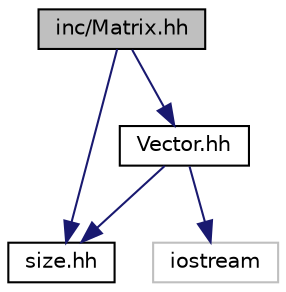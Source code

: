 digraph "inc/Matrix.hh"
{
 // LATEX_PDF_SIZE
  edge [fontname="Helvetica",fontsize="10",labelfontname="Helvetica",labelfontsize="10"];
  node [fontname="Helvetica",fontsize="10",shape=record];
  Node1 [label="inc/Matrix.hh",height=0.2,width=0.4,color="black", fillcolor="grey75", style="filled", fontcolor="black",tooltip=" "];
  Node1 -> Node2 [color="midnightblue",fontsize="10",style="solid",fontname="Helvetica"];
  Node2 [label="size.hh",height=0.2,width=0.4,color="black", fillcolor="white", style="filled",URL="$size_8hh.html",tooltip=" "];
  Node1 -> Node3 [color="midnightblue",fontsize="10",style="solid",fontname="Helvetica"];
  Node3 [label="Vector.hh",height=0.2,width=0.4,color="black", fillcolor="white", style="filled",URL="$Vector_8hh.html",tooltip=" "];
  Node3 -> Node2 [color="midnightblue",fontsize="10",style="solid",fontname="Helvetica"];
  Node3 -> Node4 [color="midnightblue",fontsize="10",style="solid",fontname="Helvetica"];
  Node4 [label="iostream",height=0.2,width=0.4,color="grey75", fillcolor="white", style="filled",tooltip=" "];
}
